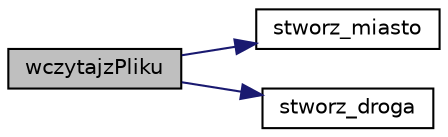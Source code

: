 digraph "wczytajzPliku"
{
  edge [fontname="Helvetica",fontsize="10",labelfontname="Helvetica",labelfontsize="10"];
  node [fontname="Helvetica",fontsize="10",shape=record];
  rankdir="LR";
  Node27 [label="wczytajzPliku",height=0.2,width=0.4,color="black", fillcolor="grey75", style="filled", fontcolor="black"];
  Node27 -> Node28 [color="midnightblue",fontsize="10",style="solid",fontname="Helvetica"];
  Node28 [label="stworz_miasto",height=0.2,width=0.4,color="black", fillcolor="white", style="filled",URL="$funkcje_8cpp.html#ac05dbc9362f15bc9c2ef75c4852bd2ca"];
  Node27 -> Node29 [color="midnightblue",fontsize="10",style="solid",fontname="Helvetica"];
  Node29 [label="stworz_droga",height=0.2,width=0.4,color="black", fillcolor="white", style="filled",URL="$funkcje_8cpp.html#a7389ce903c9071cc811a37b10910a416"];
}
